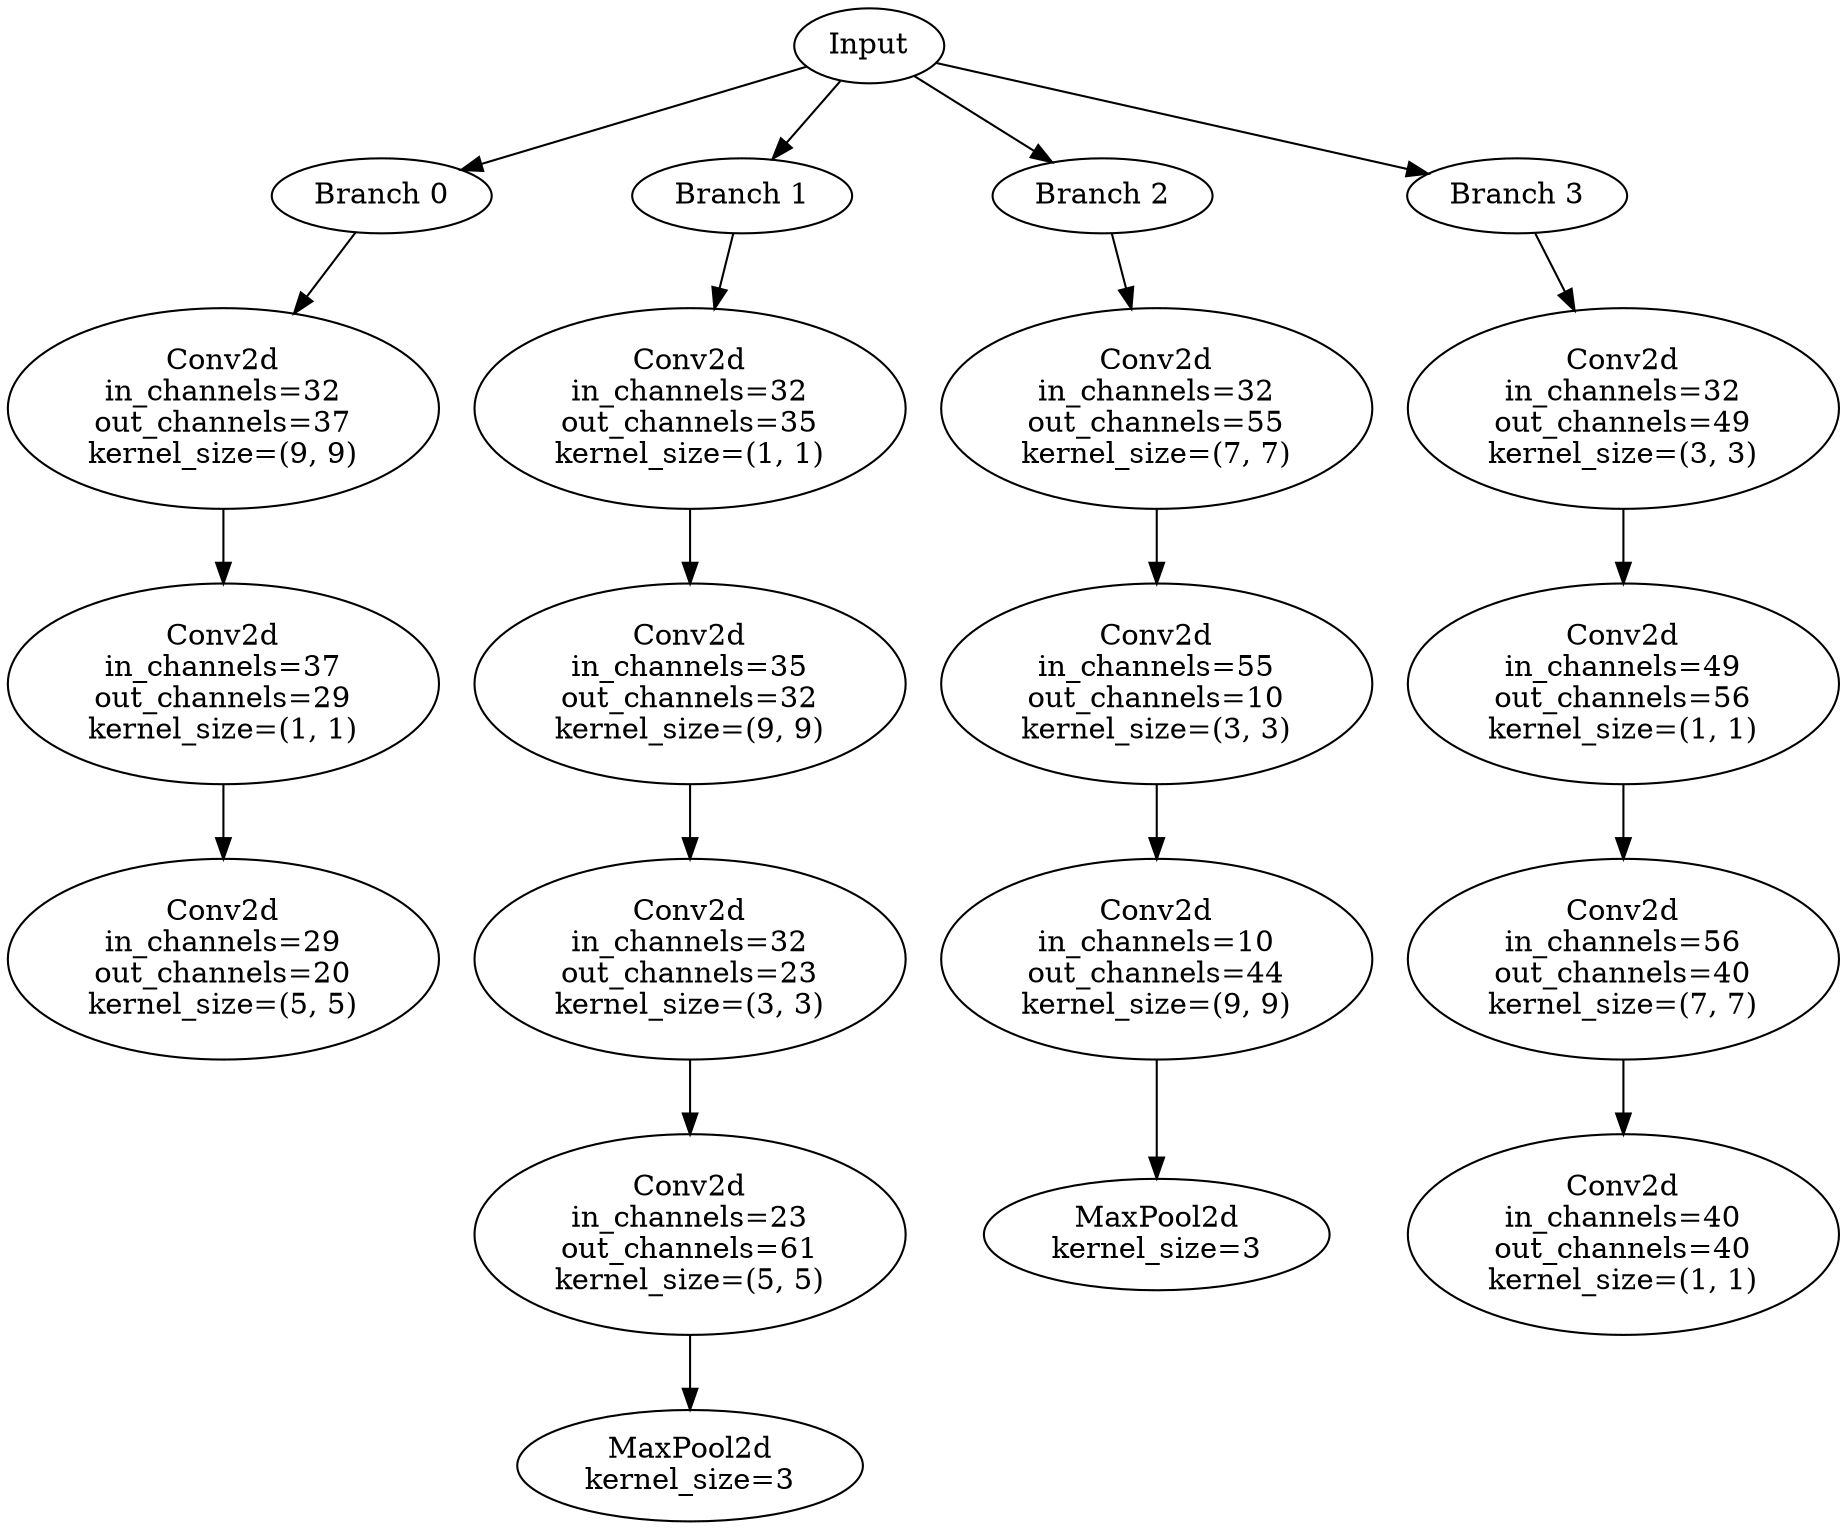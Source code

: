 // Inception Module - Coral 60
digraph {
	Input [label=Input]
	Branch_0 [label="Branch 0"]
	Input -> Branch_0
	Branch_0_Layer_0 [label="Conv2d
in_channels=32
out_channels=37
kernel_size=(9, 9)"]
	Branch_0 -> Branch_0_Layer_0
	Branch_0_Layer_1 [label="Conv2d
in_channels=37
out_channels=29
kernel_size=(1, 1)"]
	Branch_0_Layer_0 -> Branch_0_Layer_1
	Branch_0_Layer_2 [label="Conv2d
in_channels=29
out_channels=20
kernel_size=(5, 5)"]
	Branch_0_Layer_1 -> Branch_0_Layer_2
	Branch_1 [label="Branch 1"]
	Input -> Branch_1
	Branch_1_Layer_0 [label="Conv2d
in_channels=32
out_channels=35
kernel_size=(1, 1)"]
	Branch_1 -> Branch_1_Layer_0
	Branch_1_Layer_1 [label="Conv2d
in_channels=35
out_channels=32
kernel_size=(9, 9)"]
	Branch_1_Layer_0 -> Branch_1_Layer_1
	Branch_1_Layer_2 [label="Conv2d
in_channels=32
out_channels=23
kernel_size=(3, 3)"]
	Branch_1_Layer_1 -> Branch_1_Layer_2
	Branch_1_Layer_3 [label="Conv2d
in_channels=23
out_channels=61
kernel_size=(5, 5)"]
	Branch_1_Layer_2 -> Branch_1_Layer_3
	Branch_1_Layer_4 [label="MaxPool2d
kernel_size=3"]
	Branch_1_Layer_3 -> Branch_1_Layer_4
	Branch_2 [label="Branch 2"]
	Input -> Branch_2
	Branch_2_Layer_0 [label="Conv2d
in_channels=32
out_channels=55
kernel_size=(7, 7)"]
	Branch_2 -> Branch_2_Layer_0
	Branch_2_Layer_1 [label="Conv2d
in_channels=55
out_channels=10
kernel_size=(3, 3)"]
	Branch_2_Layer_0 -> Branch_2_Layer_1
	Branch_2_Layer_2 [label="Conv2d
in_channels=10
out_channels=44
kernel_size=(9, 9)"]
	Branch_2_Layer_1 -> Branch_2_Layer_2
	Branch_2_Layer_3 [label="MaxPool2d
kernel_size=3"]
	Branch_2_Layer_2 -> Branch_2_Layer_3
	Branch_3 [label="Branch 3"]
	Input -> Branch_3
	Branch_3_Layer_0 [label="Conv2d
in_channels=32
out_channels=49
kernel_size=(3, 3)"]
	Branch_3 -> Branch_3_Layer_0
	Branch_3_Layer_1 [label="Conv2d
in_channels=49
out_channels=56
kernel_size=(1, 1)"]
	Branch_3_Layer_0 -> Branch_3_Layer_1
	Branch_3_Layer_2 [label="Conv2d
in_channels=56
out_channels=40
kernel_size=(7, 7)"]
	Branch_3_Layer_1 -> Branch_3_Layer_2
	Branch_3_Layer_3 [label="Conv2d
in_channels=40
out_channels=40
kernel_size=(1, 1)"]
	Branch_3_Layer_2 -> Branch_3_Layer_3
}
